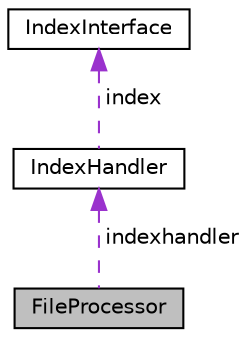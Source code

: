 digraph "FileProcessor"
{
  edge [fontname="Helvetica",fontsize="10",labelfontname="Helvetica",labelfontsize="10"];
  node [fontname="Helvetica",fontsize="10",shape=record];
  Node1 [label="FileProcessor",height=0.2,width=0.4,color="black", fillcolor="grey75", style="filled", fontcolor="black"];
  Node2 -> Node1 [dir="back",color="darkorchid3",fontsize="10",style="dashed",label=" indexhandler" ,fontname="Helvetica"];
  Node2 [label="IndexHandler",height=0.2,width=0.4,color="black", fillcolor="white", style="filled",URL="$class_index_handler.html"];
  Node3 -> Node2 [dir="back",color="darkorchid3",fontsize="10",style="dashed",label=" index" ,fontname="Helvetica"];
  Node3 [label="IndexInterface",height=0.2,width=0.4,color="black", fillcolor="white", style="filled",URL="$class_index_interface.html"];
}
